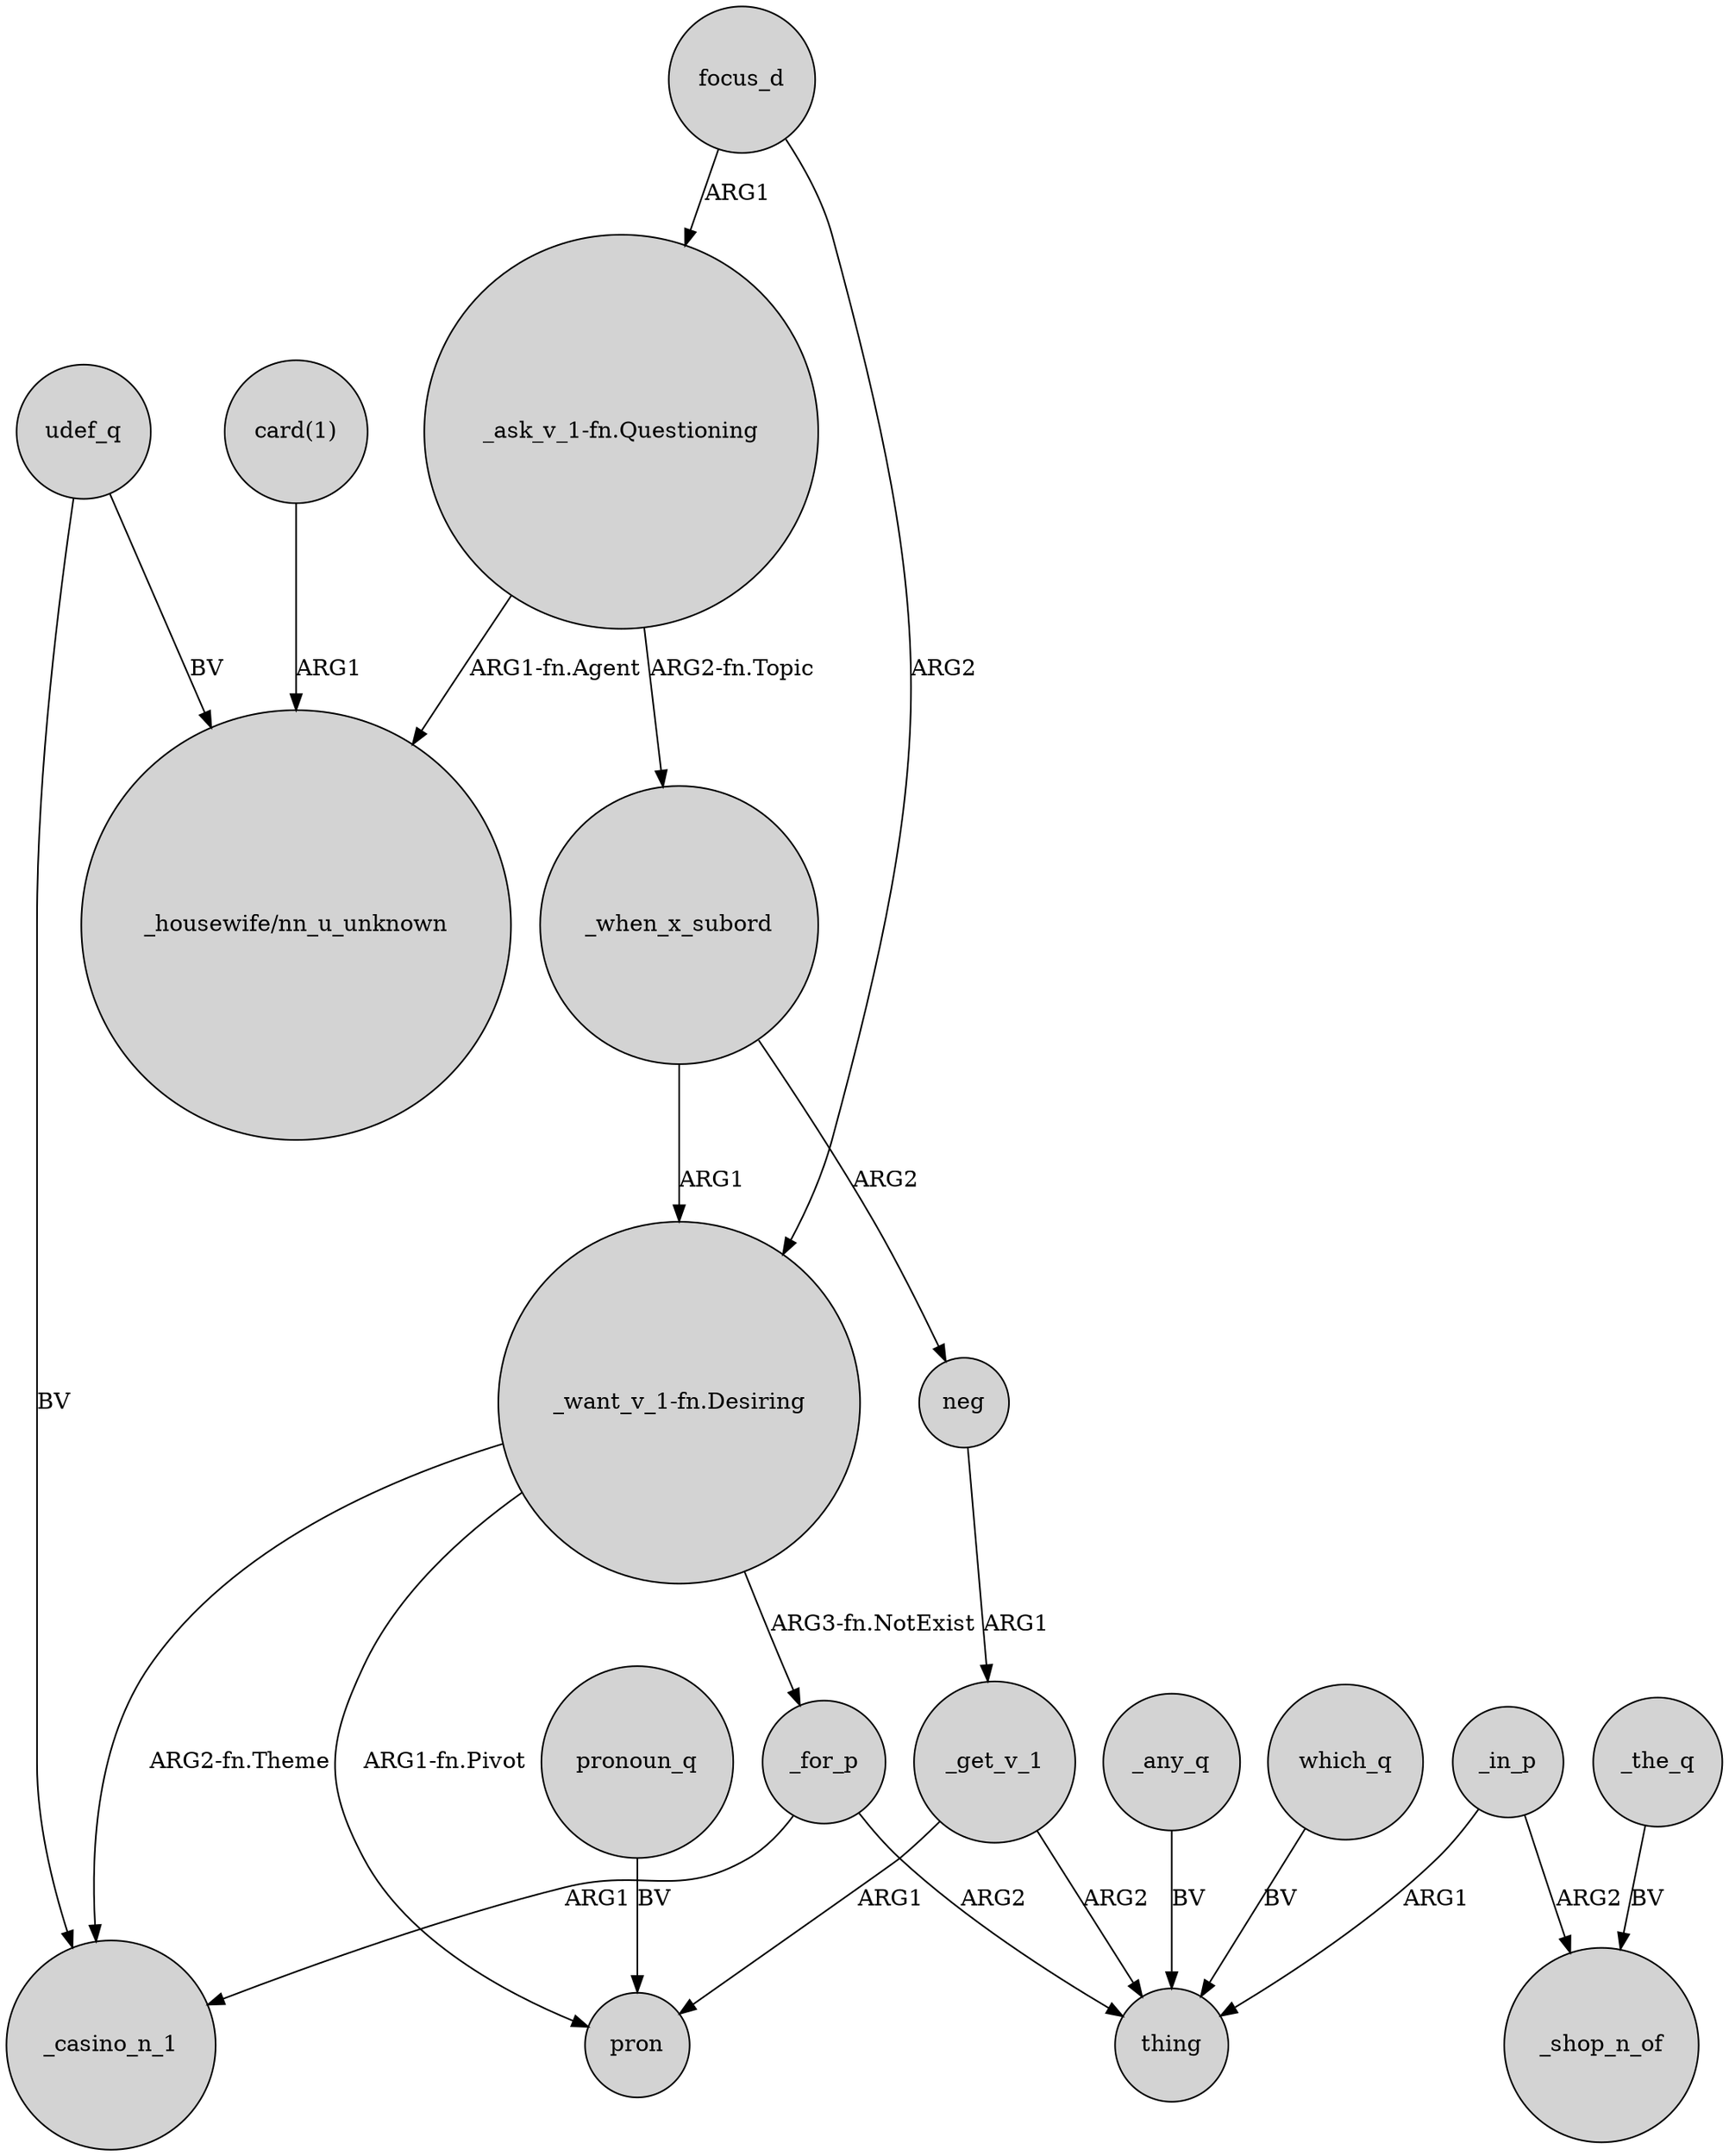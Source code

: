 digraph {
	node [shape=circle style=filled]
	udef_q -> _casino_n_1 [label=BV]
	"_want_v_1-fn.Desiring" -> pron [label="ARG1-fn.Pivot"]
	_when_x_subord -> "_want_v_1-fn.Desiring" [label=ARG1]
	"card(1)" -> "_housewife/nn_u_unknown" [label=ARG1]
	neg -> _get_v_1 [label=ARG1]
	_in_p -> thing [label=ARG1]
	"_want_v_1-fn.Desiring" -> _casino_n_1 [label="ARG2-fn.Theme"]
	_for_p -> thing [label=ARG2]
	_get_v_1 -> pron [label=ARG1]
	udef_q -> "_housewife/nn_u_unknown" [label=BV]
	_when_x_subord -> neg [label=ARG2]
	pronoun_q -> pron [label=BV]
	focus_d -> "_want_v_1-fn.Desiring" [label=ARG2]
	"_want_v_1-fn.Desiring" -> _for_p [label="ARG3-fn.NotExist"]
	_get_v_1 -> thing [label=ARG2]
	"_ask_v_1-fn.Questioning" -> _when_x_subord [label="ARG2-fn.Topic"]
	_in_p -> _shop_n_of [label=ARG2]
	_for_p -> _casino_n_1 [label=ARG1]
	"_ask_v_1-fn.Questioning" -> "_housewife/nn_u_unknown" [label="ARG1-fn.Agent"]
	_the_q -> _shop_n_of [label=BV]
	_any_q -> thing [label=BV]
	which_q -> thing [label=BV]
	focus_d -> "_ask_v_1-fn.Questioning" [label=ARG1]
}
